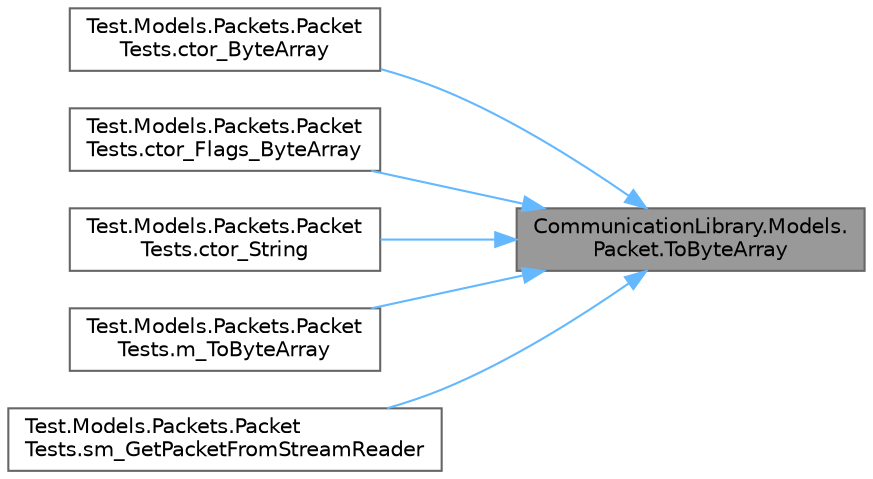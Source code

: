 digraph "CommunicationLibrary.Models.Packet.ToByteArray"
{
 // LATEX_PDF_SIZE
  bgcolor="transparent";
  edge [fontname=Helvetica,fontsize=10,labelfontname=Helvetica,labelfontsize=10];
  node [fontname=Helvetica,fontsize=10,shape=box,height=0.2,width=0.4];
  rankdir="RL";
  Node1 [label="CommunicationLibrary.Models.\lPacket.ToByteArray",height=0.2,width=0.4,color="gray40", fillcolor="grey60", style="filled", fontcolor="black",tooltip="Returns the packet as a byte array.A byte array that represents the packet."];
  Node1 -> Node2 [dir="back",color="steelblue1",style="solid"];
  Node2 [label="Test.Models.Packets.Packet\lTests.ctor_ByteArray",height=0.2,width=0.4,color="grey40", fillcolor="white", style="filled",URL="$class_test_1_1_models_1_1_packets_1_1_packet_tests.html#a52f478da05d26e1fa49a631e29ff3927",tooltip=" "];
  Node1 -> Node3 [dir="back",color="steelblue1",style="solid"];
  Node3 [label="Test.Models.Packets.Packet\lTests.ctor_Flags_ByteArray",height=0.2,width=0.4,color="grey40", fillcolor="white", style="filled",URL="$class_test_1_1_models_1_1_packets_1_1_packet_tests.html#ab901290edfd3e72dba251c301e9a1d3c",tooltip=" "];
  Node1 -> Node4 [dir="back",color="steelblue1",style="solid"];
  Node4 [label="Test.Models.Packets.Packet\lTests.ctor_String",height=0.2,width=0.4,color="grey40", fillcolor="white", style="filled",URL="$class_test_1_1_models_1_1_packets_1_1_packet_tests.html#a33616f5e8d6873f5e1419a4b23e03139",tooltip=" "];
  Node1 -> Node5 [dir="back",color="steelblue1",style="solid"];
  Node5 [label="Test.Models.Packets.Packet\lTests.m_ToByteArray",height=0.2,width=0.4,color="grey40", fillcolor="white", style="filled",URL="$class_test_1_1_models_1_1_packets_1_1_packet_tests.html#acd6c2668a1e241f9d3f76bf578cc3391",tooltip=" "];
  Node1 -> Node6 [dir="back",color="steelblue1",style="solid"];
  Node6 [label="Test.Models.Packets.Packet\lTests.sm_GetPacketFromStreamReader",height=0.2,width=0.4,color="grey40", fillcolor="white", style="filled",URL="$class_test_1_1_models_1_1_packets_1_1_packet_tests.html#a413270eebb0f47f276be83db225a5650",tooltip=" "];
}
